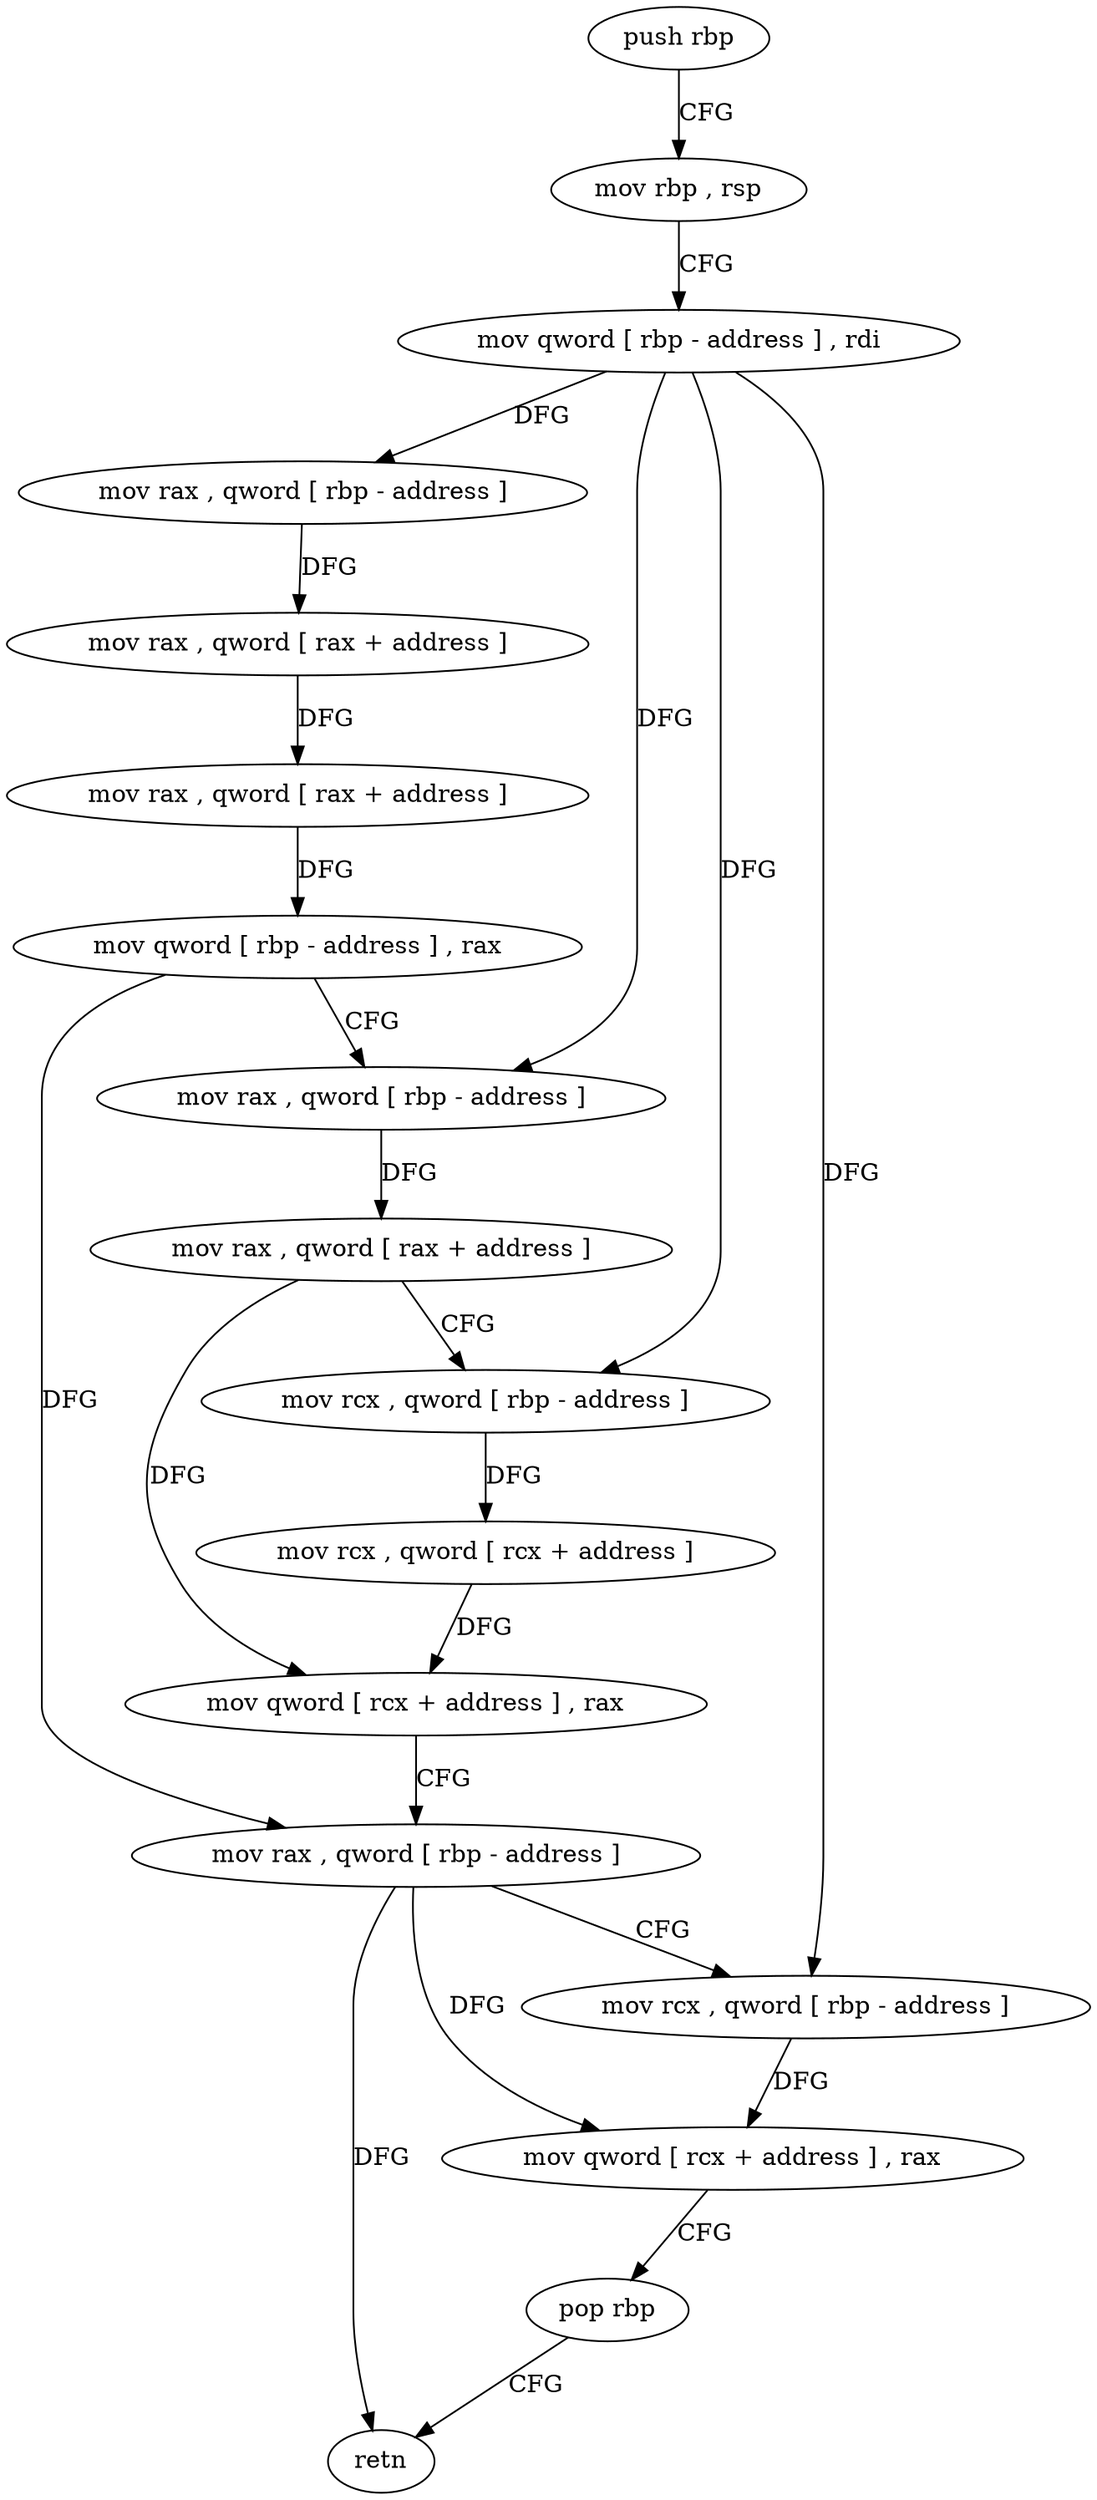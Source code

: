 digraph "func" {
"4241552" [label = "push rbp" ]
"4241553" [label = "mov rbp , rsp" ]
"4241556" [label = "mov qword [ rbp - address ] , rdi" ]
"4241560" [label = "mov rax , qword [ rbp - address ]" ]
"4241564" [label = "mov rax , qword [ rax + address ]" ]
"4241571" [label = "mov rax , qword [ rax + address ]" ]
"4241578" [label = "mov qword [ rbp - address ] , rax" ]
"4241582" [label = "mov rax , qword [ rbp - address ]" ]
"4241586" [label = "mov rax , qword [ rax + address ]" ]
"4241593" [label = "mov rcx , qword [ rbp - address ]" ]
"4241597" [label = "mov rcx , qword [ rcx + address ]" ]
"4241604" [label = "mov qword [ rcx + address ] , rax" ]
"4241611" [label = "mov rax , qword [ rbp - address ]" ]
"4241615" [label = "mov rcx , qword [ rbp - address ]" ]
"4241619" [label = "mov qword [ rcx + address ] , rax" ]
"4241626" [label = "pop rbp" ]
"4241627" [label = "retn" ]
"4241552" -> "4241553" [ label = "CFG" ]
"4241553" -> "4241556" [ label = "CFG" ]
"4241556" -> "4241560" [ label = "DFG" ]
"4241556" -> "4241582" [ label = "DFG" ]
"4241556" -> "4241593" [ label = "DFG" ]
"4241556" -> "4241615" [ label = "DFG" ]
"4241560" -> "4241564" [ label = "DFG" ]
"4241564" -> "4241571" [ label = "DFG" ]
"4241571" -> "4241578" [ label = "DFG" ]
"4241578" -> "4241582" [ label = "CFG" ]
"4241578" -> "4241611" [ label = "DFG" ]
"4241582" -> "4241586" [ label = "DFG" ]
"4241586" -> "4241593" [ label = "CFG" ]
"4241586" -> "4241604" [ label = "DFG" ]
"4241593" -> "4241597" [ label = "DFG" ]
"4241597" -> "4241604" [ label = "DFG" ]
"4241604" -> "4241611" [ label = "CFG" ]
"4241611" -> "4241615" [ label = "CFG" ]
"4241611" -> "4241619" [ label = "DFG" ]
"4241611" -> "4241627" [ label = "DFG" ]
"4241615" -> "4241619" [ label = "DFG" ]
"4241619" -> "4241626" [ label = "CFG" ]
"4241626" -> "4241627" [ label = "CFG" ]
}
